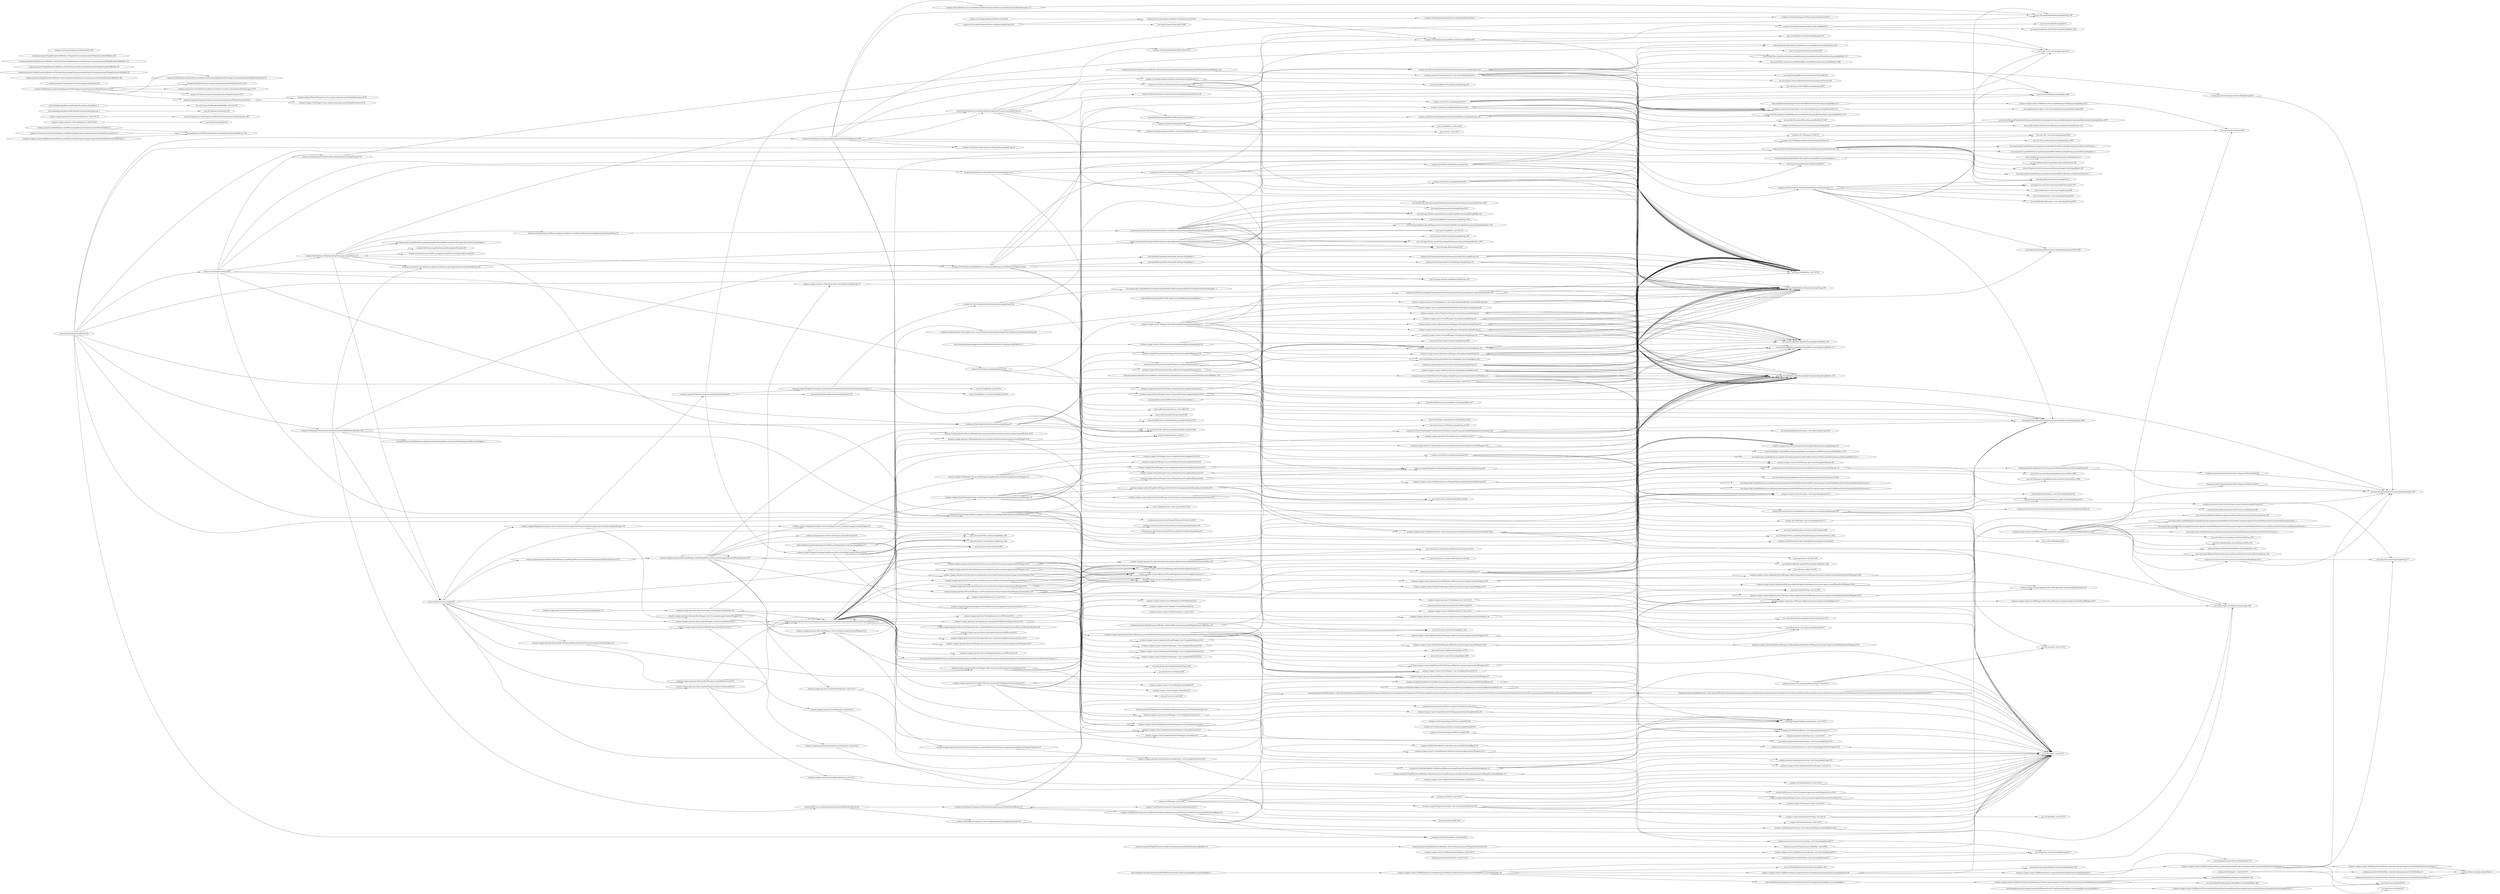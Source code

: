 digraph graphname {
rankdir="LR";
268 [label="java.io.ByteArrayInputStream.<init>([B)V:103"]
270 [label="java.io.ByteArrayInputStream.close()V:280"]
33 [label="java.io.File.<init>(Ljava/lang/String;)V:275"]
34 [label="java.io.File.getAbsolutePath()Ljava/lang/String;:559"]
6 [label="java.io.File.getParentFile()Ljava/io/File;:499"]
202 [label="java.io.File.lastModified()J:945"]
7 [label="java.io.File.toPath()Ljava/nio/file/Path;:2266"]
237 [label="java.io.FileInputStream.<init>(Ljava/io/File;)V:123"]
48 [label="java.io.FileInputStream.<init>(Ljava/lang/String;)V:93"]
38 [label="java.io.FileInputStream.close()V:-1"]
54 [label="java.io.FileNotFoundException.<init>(Ljava/lang/String;)V:64"]
52 [label="java.io.IOException.<init>(Ljava/lang/String;)V:58"]
198 [label="java.io.StringReader.<init>(Ljava/lang/String;)V:48"]
199 [label="java.io.StringReader.close()V:199"]
368 [label="java.io.StringWriter.<init>()V:49"]
374 [label="java.io.StringWriter.toString()Ljava/lang/String;:210"]
370 [label="java.io.StringWriter.write(Ljava/lang/String;)V:101"]
367 [label="java.io.Writer.<init>()V:75"]
50 [label="java.lang.Class.getClassLoader()Ljava/lang/ClassLoader;:678"]
51 [label="java.lang.ClassLoader.getResource(Ljava/lang/String;)Ljava/net/URL;:1083"]
103 [label="java.lang.Enum.<init>(Ljava/lang/String;I)V:117"]
161 [label="java.lang.Enum.compareTo(Ljava/lang/Enum;)I:176"]
163 [label="java.lang.Enum.name()Ljava/lang/String;:77"]
395 [label="java.lang.Enum.ordinal()I:103"]
397 [label="java.lang.Enum.valueOf(Ljava/lang/Class;Ljava/lang/String;)Ljava/lang/Enum;:232"]
66 [label="java.lang.IllegalArgumentException.<init>(Ljava/lang/String;)V:52"]
145 [label="java.lang.Integer.intValue()I:893"]
376 [label="java.lang.Integer.parseInt(Ljava/lang/String;)I:615"]
143 [label="java.lang.Integer.valueOf(I)Ljava/lang/Integer;:830"]
214 [label="java.lang.Math.min(II)I:1336"]
45 [label="java.lang.Object.<init>()V:37"]
26 [label="java.lang.Object.clone()Ljava/lang/Object;:-1"]
49 [label="java.lang.Object.getClass()Ljava/lang/Class;:-1"]
79 [label="java.lang.RuntimeException.<init>(Ljava/lang/String;)V:62"]
12 [label="java.lang.RuntimeException.<init>(Ljava/lang/String;Ljava/lang/Throwable;)V:80"]
86 [label="java.lang.String.<init>([C)V:165"]
159 [label="java.lang.String.compareToIgnoreCase(Ljava/lang/String;)I:1239"]
80 [label="java.lang.String.equalsIgnoreCase(Ljava/lang/String;)Z:1106"]
53 [label="java.lang.String.format(Ljava/lang/String;[Ljava/lang/Object;)Ljava/lang/String;:2940"]
9 [label="java.lang.String.getBytes(Ljava/lang/String;)[B:917"]
76 [label="java.lang.String.getBytes(Ljava/nio/charset/Charset;)[B:940"]
162 [label="java.lang.String.isEmpty()Z:635"]
100 [label="java.lang.String.length()I:623"]
377 [label="java.lang.String.replace(Ljava/lang/CharSequence;Ljava/lang/CharSequence;)Ljava/lang/String;:2239"]
73 [label="java.lang.String.replaceAll(Ljava/lang/String;Ljava/lang/String;)Ljava/lang/String;:2223"]
315 [label="java.lang.String.startsWith(Ljava/lang/String;)Z:1434"]
338 [label="java.lang.String.substring(I)Ljava/lang/String;:1926"]
403 [label="java.lang.String.toCharArray()[C:2899"]
128 [label="java.lang.String.toUpperCase()Ljava/lang/String;:2833"]
262 [label="java.lang.StringBuffer.<init>()V:116"]
267 [label="java.lang.StringBuffer.toString()Ljava/lang/String;:668"]
1 [label="java.lang.StringBuilder.<init>()V:89"]
15 [label="java.lang.StringBuilder.append(C)Ljava/lang/StringBuilder;:202"]
84 [label="java.lang.StringBuilder.append(I)Ljava/lang/StringBuilder;:208"]
14 [label="java.lang.StringBuilder.append(Ljava/lang/Object;)Ljava/lang/StringBuilder;:131"]
2 [label="java.lang.StringBuilder.append(Ljava/lang/String;)Ljava/lang/StringBuilder;:136"]
373 [label="java.lang.StringBuilder.delete(II)Ljava/lang/StringBuilder;:244"]
372 [label="java.lang.StringBuilder.length()I:76"]
3 [label="java.lang.StringBuilder.toString()Ljava/lang/String;:407"]
200 [label="java.lang.Throwable.addSuppressed(Ljava/lang/Throwable;)V:1081"]
360 [label="java.lang.Throwable.getMessage()Ljava/lang/String;:378"]
178 [label="java.lang.UnsupportedOperationException.<init>()V:42"]
217 [label="java.lang.UnsupportedOperationException.<init>(Ljava/lang/String;)V:52"]
118 [label="java.lang.invoke.LambdaMetafactory.accept$sortpom$wrapper$content$ChildElementSorter$0(Lsortpom/wrapper/content/ChildElementSorter;)Ljava/util/function/Consumer;:-1"]
120 [label="java.lang.invoke.LambdaMetafactory.accept$sortpom$wrapper$content$ChildElementSorter$1(Lsortpom/wrapper/content/ChildElementSorter;)Ljava/util/function/Consumer;:-1"]
320 [label="java.lang.invoke.LambdaMetafactory.accept$sortpom$wrapper$operation$HierarchyWrapper$0(Lsortpom/wrapper/operation/HierarchyWrapperOperation;)Ljava/util/function/Consumer;:-1"]
56 [label="java.lang.invoke.LambdaMetafactory.apply$sortpom$util$FileUtil$1()Ljava/util/function/Function;:-1"]
58 [label="java.lang.invoke.LambdaMetafactory.apply$sortpom$util$FileUtil$2(Ljava/lang/String;)Ljava/util/function/Function;:-1"]
135 [label="java.lang.invoke.LambdaMetafactory.apply$sortpom$wrapper$content$ChildElementSorter$2(Lsortpom/wrapper/content/ChildElementSorter;)Ljava/util/function/Function;:-1"]
138 [label="java.lang.invoke.LambdaMetafactory.apply$sortpom$wrapper$content$ChildElementSorter$3(Lsortpom/wrapper/content/ChildElementSorter;Ljava/util/function/Function;)Ljava/util/function/Function;:-1"]
205 [label="java.lang.invoke.LambdaMetafactory.apply$sortpom$wrapper$content$ChildElementSorter$5(Ljava/lang/String;)Ljava/util/function/BiFunction;:-1"]
241 [label="java.lang.invoke.LambdaMetafactory.get$sortpom$SortPomImpl$0(Lsortpom/SortPomImpl;)Ljava/util/function/Supplier;:-1"]
387 [label="java.lang.invoke.LambdaMetafactory.get$sortpom$SortPomImpl$1(Lsortpom/SortPomImpl;)Ljava/util/function/Supplier;:-1"]
36 [label="java.lang.invoke.LambdaMetafactory.get$sortpom$util$FileUtil$0(Lsortpom/util/FileUtil;)Lsortpom/util/CheckedSupplier;:-1"]
59 [label="java.lang.invoke.LambdaMetafactory.get$sortpom$util$FileUtil$3(Ljava/lang/String;)Ljava/util/function/Supplier;:-1"]
140 [label="java.lang.invoke.LambdaMetafactory.test$sortpom$wrapper$content$ChildElementSorter$4()Ljava/util/function/Predicate;:-1"]
46 [label="java.net.URL.<init>(Ljava/lang/String;)V:456"]
47 [label="java.net.URL.openStream()Ljava/io/InputStream;:1092"]
75 [label="java.nio.charset.Charset.defaultCharset()Ljava/nio/charset/Charset;:605"]
383 [label="java.nio.file.Files.copy(Ljava/nio/file/Path;Ljava/nio/file/Path;[Ljava/nio/file/CopyOption;)Ljava/nio/file/Path;:1271"]
8 [label="java.nio.file.Files.createDirectories(Ljava/nio/file/Path;[Ljava/nio/file/attribute/FileAttribute;)Ljava/nio/file/Path;:727"]
382 [label="java.nio.file.Files.deleteIfExists(Ljava/nio/file/Path;)Z:1165"]
30 [label="java.nio.file.Files.getFileAttributeView(Ljava/nio/file/Path;Ljava/lang/Class;[Ljava/nio/file/LinkOption;)Ljava/nio/file/attribute/FileAttributeView;:1675"]
10 [label="java.nio.file.Files.write(Ljava/nio/file/Path;[B[Ljava/nio/file/OpenOption;)Ljava/nio/file/Path;:3290"]
31 [label="java.nio.file.attribute.FileTime.fromMillis(J)Ljava/nio/file/attribute/FileTime;:110"]
285 [label="java.util.ArrayList$Itr.hasNext()Z:856"]
286 [label="java.util.ArrayList$Itr.next()Ljava/lang/Object;:861"]
225 [label="java.util.ArrayList.<init>()V:165"]
293 [label="java.util.ArrayList.<init>(Ljava/util/Collection;)V:177"]
350 [label="java.util.ArrayList.add(ILjava/lang/Object;)V:479"]
264 [label="java.util.ArrayList.add(Ljava/lang/Object;)Z:464"]
321 [label="java.util.ArrayList.forEach(Ljava/util/function/Consumer;)V:1253"]
342 [label="java.util.ArrayList.get(I)Ljava/lang/Object;:435"]
339 [label="java.util.ArrayList.isEmpty()Z:293"]
284 [label="java.util.ArrayList.iterator()Ljava/util/Iterator;:842"]
349 [label="java.util.ArrayList.remove(I)Ljava/lang/Object;:498"]
341 [label="java.util.ArrayList.size()I:284"]
354 [label="java.util.ArrayList.sort(Ljava/util/Comparator;)V:1463"]
122 [label="java.util.Arrays.asList([Ljava/lang/Object;)Ljava/util/List;:3800"]
85 [label="java.util.Arrays.fill([CC)V:2951"]
77 [label="java.util.Arrays.toString([B)Ljava/lang/String;:4437"]
137 [label="java.util.Collection.stream()Ljava/util/stream/Stream;:581"]
119 [label="java.util.Collections$UnmodifiableCollection.forEach(Ljava/util/function/Consumer;)V:1082"]
414 [label="java.util.Collections$UnmodifiableCollection.isEmpty()Z:1033"]
123 [label="java.util.Collections.unmodifiableList(Ljava/util/List;)Ljava/util/List;:1289"]
105 [label="java.util.Comparator.comparing(Ljava/util/function/Function;)Ljava/util/Comparator;:467"]
152 [label="java.util.HashMap$Node.getKey()Ljava/lang/Object;:292"]
153 [label="java.util.HashMap$Node.getValue()Ljava/lang/Object;:293"]
168 [label="java.util.HashMap.<init>()V:475"]
206 [label="java.util.HashMap.computeIfPresent(Ljava/lang/Object;Ljava/util/function/BiFunction;)Ljava/lang/Object;:1150"]
311 [label="java.util.HashMap.containsKey(Ljava/lang/Object;)Z:596"]
314 [label="java.util.HashMap.get(Ljava/lang/Object;)Ljava/lang/Object;:557"]
129 [label="java.util.HashMap.put(Ljava/lang/Object;Ljava/lang/Object;)Ljava/lang/Object;:612"]
111 [label="java.util.LinkedHashMap.<init>()V:368"]
136 [label="java.util.LinkedHashMap.entrySet()Ljava/util/Set;:635"]
157 [label="java.util.LinkedHashMap.get(Ljava/lang/Object;)Ljava/lang/Object;:440"]
22 [label="java.util.LinkedHashMap.values()Ljava/util/Collection;:584"]
165 [label="java.util.Optional.isPresent()Z:146"]
57 [label="java.util.Optional.map(Ljava/util/function/Function;)Ljava/util/Optional;:211"]
55 [label="java.util.Optional.of(Ljava/lang/Object;)Ljava/util/Optional;:108"]
144 [label="java.util.Optional.orElse(Ljava/lang/Object;)Ljava/lang/Object;:253"]
60 [label="java.util.Optional.orElseThrow(Ljava/util/function/Supplier;)Ljava/lang/Object;:287"]
265 [label="java.util.regex.Matcher.appendReplacement(Ljava/lang/StringBuffer;Ljava/lang/String;)Ljava/util/regex/Matcher;:797"]
266 [label="java.util.regex.Matcher.appendTail(Ljava/lang/StringBuffer;)Ljava/lang/StringBuffer;:911"]
254 [label="java.util.regex.Matcher.find()Z:623"]
263 [label="java.util.regex.Matcher.group()Ljava/lang/String;:496"]
255 [label="java.util.regex.Matcher.group(I)Ljava/lang/String;:535"]
108 [label="java.util.regex.Pattern.compile(Ljava/lang/String;)Ljava/util/regex/Pattern;:1028"]
253 [label="java.util.regex.Pattern.matcher(Ljava/lang/CharSequence;)Ljava/util/regex/Matcher;:1087"]
147 [label="java.util.stream.FindOps$FindSink$OfRef.<init>()V:190"]
141 [label="java.util.stream.ReferencePipeline.filter(Ljava/util/function/Predicate;)Ljava/util/stream/Stream;:161"]
142 [label="java.util.stream.ReferencePipeline.findFirst()Ljava/util/Optional;:464"]
139 [label="java.util.stream.ReferencePipeline.map(Ljava/util/function/Function;)Ljava/util/stream/Stream;:185"]
394 [label="sortpom.SortPomImpl$1.<clinit>()V:167"]
220 [label="sortpom.SortPomImpl.<init>()V:48"]
235 [label="sortpom.SortPomImpl.createBackupFile()V:138"]
242 [label="sortpom.SortPomImpl.insertXmlInXmlProcessor(Ljava/lang/String;Ljava/util/function/Supplier;)V:210"]
385 [label="sortpom.SortPomImpl.isPomElementsSorted()Lsortpom/util/XmlOrderedResult;:199"]
273 [label="sortpom.SortPomImpl.lambda$isPomElementsSorted$1()Ljava/lang/String;:203"]
274 [label="sortpom.SortPomImpl.lambda$sortXml$0()Ljava/lang/String;:115"]
234 [label="sortpom.SortPomImpl.pomFileIsSorted(Ljava/lang/String;Ljava/lang/String;)Z:127"]
236 [label="sortpom.SortPomImpl.saveSortedPomFile(Ljava/lang/String;)V:154"]
386 [label="sortpom.SortPomImpl.saveViolationFile(Lsortpom/util/XmlOrderedResult;)V:189"]
226 [label="sortpom.SortPomImpl.setup(Lsortpom/logger/SortPomLogger;Lsortpom/parameter/PluginParameters;)V:57"]
231 [label="sortpom.SortPomImpl.sortPom()V:92"]
233 [label="sortpom.SortPomImpl.sortXml(Ljava/lang/String;)Ljava/lang/String;:112"]
384 [label="sortpom.SortPomImpl.verifyPom()V:162"]
230 [label="sortpom.SortPomImpl.warnAboutDeprecatedArguments(Lsortpom/logger/SortPomLogger;Lsortpom/parameter/PluginParameters;)V:74"]
390 [label="sortpom.ViolationXmlProcessor.<init>()V:14"]
391 [label="sortpom.ViolationXmlProcessor.createViolationXmlContent(Ljava/io/File;Ljava/lang/String;)Lorg/jdom/Document;:16"]
223 [label="sortpom.XmlOutputGenerator.<init>()V:19"]
364 [label="sortpom.XmlOutputGenerator.createPrettyFormat()Lorg/jdom/output/Format;:54"]
245 [label="sortpom.XmlOutputGenerator.getSortedXml(Lorg/jdom/Document;)Ljava/lang/String;:41"]
229 [label="sortpom.XmlOutputGenerator.setup(Lsortpom/parameter/PluginParameters;)V:28"]
221 [label="sortpom.XmlProcessor.<init>(Lsortpom/wrapper/operation/WrapperFactory;)V:26"]
244 [label="sortpom.XmlProcessor.getNewDocument()Lorg/jdom/Document;:60"]
388 [label="sortpom.XmlProcessor.isXmlOrdered()Lsortpom/util/XmlOrderedResult;:64"]
269 [label="sortpom.XmlProcessor.setOriginalXml(Ljava/io/InputStream;)V:39"]
243 [label="sortpom.XmlProcessor.sortXml()V:45"]
78 [label="sortpom.exception.FailureException.<init>(Ljava/lang/String;)V:15"]
11 [label="sortpom.exception.FailureException.<init>(Ljava/lang/String;Ljava/lang/Throwable;)V:11"]
89 [label="sortpom.parameter.DependencySortOrder.<init>(Ljava/lang/String;)V:23"]
117 [label="sortpom.parameter.DependencySortOrder.getChildElementNames()Ljava/util/Collection;:35"]
124 [label="sortpom.parameter.DependencySortOrder.isDeprecatedValueFalse()Z:62"]
125 [label="sortpom.parameter.DependencySortOrder.isDeprecatedValueTrue()Z:57"]
413 [label="sortpom.parameter.DependencySortOrder.isNoSorting()Z:67"]
121 [label="sortpom.parameter.DependencySortOrder.parseChildElementNameList()[Ljava/lang/String;:42"]
415 [label="sortpom.parameter.DependencySortOrder.toString()Ljava/lang/String;:72"]
82 [label="sortpom.parameter.IndentCharacters.<init>(I)V:19"]
83 [label="sortpom.parameter.IndentCharacters.getIndentCharacters()Ljava/lang/String;:29"]
72 [label="sortpom.parameter.LineSeparatorUtil.<init>(Ljava/lang/String;)V:21"]
74 [label="sortpom.parameter.LineSeparatorUtil.isIllegalString()Z:31"]
114 [label="sortpom.parameter.LineSeparatorUtil.toString()Ljava/lang/String;:38"]
67 [label="sortpom.parameter.PluginParameters$Builder.<init>()V:80"]
96 [label="sortpom.parameter.PluginParameters$Builder.<init>(Lsortpom/parameter/PluginParameters$1;)V:59"]
93 [label="sortpom.parameter.PluginParameters$Builder.build()Lsortpom/parameter/PluginParameters;:152"]
70 [label="sortpom.parameter.PluginParameters$Builder.setEncoding(Ljava/lang/String;)Lsortpom/parameter/PluginParameters$Builder;:100"]
69 [label="sortpom.parameter.PluginParameters$Builder.setFileOutput(ZLjava/lang/String;Ljava/lang/String;Z)Lsortpom/parameter/PluginParameters$Builder;:91"]
71 [label="sortpom.parameter.PluginParameters$Builder.setFormatting(Ljava/lang/String;ZZ)Lsortpom/parameter/PluginParameters$Builder;:108"]
81 [label="sortpom.parameter.PluginParameters$Builder.setIndent(IZ)Lsortpom/parameter/PluginParameters$Builder;:116"]
68 [label="sortpom.parameter.PluginParameters$Builder.setPomFile(Ljava/io/File;)Lsortpom/parameter/PluginParameters$Builder;:85"]
88 [label="sortpom.parameter.PluginParameters$Builder.setSortEntities(Ljava/lang/String;Ljava/lang/String;ZZ)Lsortpom/parameter/PluginParameters$Builder;:131"]
87 [label="sortpom.parameter.PluginParameters$Builder.setSortOrder(Ljava/lang/String;Ljava/lang/String;)Lsortpom/parameter/PluginParameters$Builder;:123"]
92 [label="sortpom.parameter.PluginParameters$Builder.setTriggers(Z)Lsortpom/parameter/PluginParameters$Builder;:146"]
90 [label="sortpom.parameter.PluginParameters$Builder.setVerifyFail(Ljava/lang/String;)Lsortpom/parameter/PluginParameters$Builder;:140"]
95 [label="sortpom.parameter.PluginParameters.<init>(Ljava/io/File;ZLjava/lang/String;Ljava/lang/String;Ljava/lang/String;Lsortpom/parameter/LineSeparatorUtil;ZZLjava/lang/String;ZLjava/lang/String;Ljava/lang/String;Lsortpom/parameter/DependencySortOrder;Lsortpom/parameter/DependencySortOrder;ZZLsortpom/parameter/VerifyFailType;ZZ)V:31"]
94 [label="sortpom.parameter.PluginParameters.<init>(Ljava/io/File;ZLjava/lang/String;Ljava/lang/String;Ljava/lang/String;Lsortpom/parameter/LineSeparatorUtil;ZZLjava/lang/String;ZLjava/lang/String;Ljava/lang/String;Lsortpom/parameter/DependencySortOrder;Lsortpom/parameter/DependencySortOrder;ZZLsortpom/parameter/VerifyFailType;ZZLsortpom/parameter/PluginParameters$1;)V:6"]
412 [label="sortpom.parameter.PluginParameters.builder()Lsortpom/parameter/PluginParameters$Builder;:55"]
112 [label="sortpom.parameter.VerifyFailType.<clinit>()V:10"]
113 [label="sortpom.parameter.VerifyFailType.<init>(Ljava/lang/String;I)V:9"]
91 [label="sortpom.parameter.VerifyFailType.fromString(Ljava/lang/String;)Lsortpom/parameter/VerifyFailType;:13"]
401 [label="sortpom.parameter.VerifyFailType.valueOf(Ljava/lang/String;)Lsortpom/parameter/VerifyFailType;:9"]
28 [label="sortpom.parameter.VerifyFailType.values()[Lsortpom/parameter/VerifyFailType;:9"]
224 [label="sortpom.processinstruction.IgnoredSectionsStore.<init>()V:19"]
261 [label="sortpom.processinstruction.IgnoredSectionsStore.replaceIgnoredSections(Ljava/lang/String;)Ljava/lang/String;:23"]
375 [label="sortpom.processinstruction.IgnoredSectionsStore.revertIgnoredSections(Ljava/lang/String;)Ljava/lang/String;:39"]
106 [label="sortpom.processinstruction.InstructionType.<clinit>()V:12"]
107 [label="sortpom.processinstruction.InstructionType.<init>(Ljava/lang/String;I)V:11"]
258 [label="sortpom.processinstruction.InstructionType.containsType(Ljava/lang/String;)Z:28"]
259 [label="sortpom.processinstruction.InstructionType.matches(Ljava/lang/String;)Z:32"]
260 [label="sortpom.processinstruction.InstructionType.next()Lsortpom/processinstruction/InstructionType;:21"]
398 [label="sortpom.processinstruction.InstructionType.valueOf(Ljava/lang/String;)Lsortpom/processinstruction/InstructionType;:11"]
27 [label="sortpom.processinstruction.InstructionType.values()[Lsortpom/processinstruction/InstructionType;:11"]
248 [label="sortpom.processinstruction.SortpomPiScanner.<init>(Lsortpom/logger/SortPomLogger;)V:21"]
257 [label="sortpom.processinstruction.SortpomPiScanner.addError(Ljava/lang/String;)V:53"]
252 [label="sortpom.processinstruction.SortpomPiScanner.containsIgnoredSections()Z:69"]
251 [label="sortpom.processinstruction.SortpomPiScanner.getFirstError()Ljava/lang/String;:64"]
250 [label="sortpom.processinstruction.SortpomPiScanner.isScanError()Z:60"]
249 [label="sortpom.processinstruction.SortpomPiScanner.scan(Ljava/lang/String;)V:27"]
256 [label="sortpom.processinstruction.SortpomPiScanner.scanOneInstruction(Ljava/lang/String;)V:39"]
222 [label="sortpom.processinstruction.XmlProcessingInstructionParser.<init>()V:12"]
246 [label="sortpom.processinstruction.XmlProcessingInstructionParser.existsIgnoredSections()Z:35"]
240 [label="sortpom.processinstruction.XmlProcessingInstructionParser.replaceIgnoredSections()Ljava/lang/String;:40"]
247 [label="sortpom.processinstruction.XmlProcessingInstructionParser.revertIgnoredSections(Ljava/lang/String;)Ljava/lang/String;:48"]
239 [label="sortpom.processinstruction.XmlProcessingInstructionParser.scanForIgnoredSections(Ljava/lang/String;)V:24"]
228 [label="sortpom.processinstruction.XmlProcessingInstructionParser.setup(Lsortpom/logger/SortPomLogger;)V:19"]
192 [label="sortpom.util.FileAttributeUtil.<init>()V:14"]
201 [label="sortpom.util.FileAttributeUtil.getLastModifiedTimestamp(Ljava/io/File;)J:23"]
29 [label="sortpom.util.FileAttributeUtil.setTimestamps(Ljava/io/File;J)V:35"]
191 [label="sortpom.util.FileUtil.<init>()V:19"]
378 [label="sortpom.util.FileUtil.backupFile()V:50"]
380 [label="sortpom.util.FileUtil.checkBackupFileAccess()V:62"]
381 [label="sortpom.util.FileUtil.createBackupFile()V:70"]
379 [label="sortpom.util.FileUtil.createFileHandle()V:56"]
35 [label="sortpom.util.FileUtil.getDefaultSortOrderXml()Ljava/lang/String;:144"]
232 [label="sortpom.util.FileUtil.getPomFileContent()Ljava/lang/String;:83"]
44 [label="sortpom.util.FileUtil.getPredefinedSortOrder(Ljava/lang/String;)Ljava/io/InputStream;:189"]
39 [label="sortpom.util.FileUtil.lambda$getDefaultSortOrderXml$0()Ljava/io/InputStream;:145"]
63 [label="sortpom.util.FileUtil.lambda$getPredefinedSortOrder$1(Ljava/lang/String;Ljava/lang/ClassLoader;)Ljava/net/URL;:192"]
65 [label="sortpom.util.FileUtil.lambda$getPredefinedSortOrder$2(Ljava/lang/String;)Ljava/lang/IllegalArgumentException;:194"]
43 [label="sortpom.util.FileUtil.openCustomSortOrderFile()Ljava/io/InputStream;:171"]
4 [label="sortpom.util.FileUtil.saveFile(Ljava/io/File;Ljava/lang/String;Ljava/lang/String;)V:120"]
0 [label="sortpom.util.FileUtil.savePomFile(Ljava/lang/String;)V:114"]
238 [label="sortpom.util.FileUtil.savePomfileTimestamp()V:95"]
32 [label="sortpom.util.FileUtil.saveViolationFile(Ljava/lang/String;)V:104"]
5 [label="sortpom.util.FileUtil.setPomfileTimestamp()V:129"]
227 [label="sortpom.util.FileUtil.setup(Lsortpom/parameter/PluginParameters;)V:37"]
363 [label="sortpom.util.StringLineSeparatorWriter.<init>(Ljava/lang/String;)V:20"]
371 [label="sortpom.util.StringLineSeparatorWriter.clearLineBuffer()V:70"]
366 [label="sortpom.util.StringLineSeparatorWriter.close()V:39"]
411 [label="sortpom.util.StringLineSeparatorWriter.flush()V:109"]
365 [label="sortpom.util.StringLineSeparatorWriter.toString()Ljava/lang/String;:75"]
407 [label="sortpom.util.StringLineSeparatorWriter.write(I)V:34"]
402 [label="sortpom.util.StringLineSeparatorWriter.write(Ljava/lang/String;)V:26"]
409 [label="sortpom.util.StringLineSeparatorWriter.write(Ljava/lang/String;II)V:92"]
408 [label="sortpom.util.StringLineSeparatorWriter.write([C)V:84"]
410 [label="sortpom.util.StringLineSeparatorWriter.write([CII)V:100"]
369 [label="sortpom.util.StringLineSeparatorWriter.writeCharacterBuffer()V:60"]
405 [label="sortpom.util.StringLineSeparatorWriter.writeDelayedNewline()V:53"]
406 [label="sortpom.util.StringLineSeparatorWriter.writeLineSeparator()V:65"]
404 [label="sortpom.util.StringLineSeparatorWriter.writeOneCharacter(C)V:43"]
40 [label="sortpom.util.UrlWrapper.<init>(Ljava/lang/String;)V:17"]
41 [label="sortpom.util.UrlWrapper.isUrl()Z:23"]
42 [label="sortpom.util.UrlWrapper.openStream()Ljava/io/InputStream;:31"]
185 [label="sortpom.util.XmlOrderedResult.<init>(ZLjava/lang/String;)V:13"]
187 [label="sortpom.util.XmlOrderedResult.childElementDiffers(Ljava/lang/String;II)Lsortpom/util/XmlOrderedResult;:31"]
190 [label="sortpom.util.XmlOrderedResult.getErrorMessage()Ljava/lang/String;:49"]
189 [label="sortpom.util.XmlOrderedResult.isOrdered()Z:44"]
186 [label="sortpom.util.XmlOrderedResult.nameDiffers(Ljava/lang/String;Ljava/lang/String;)Lsortpom/util/XmlOrderedResult;:25"]
184 [label="sortpom.util.XmlOrderedResult.ordered()Lsortpom/util/XmlOrderedResult;:20"]
188 [label="sortpom.util.XmlOrderedResult.textContentDiffers(Ljava/lang/String;Ljava/lang/String;Ljava/lang/String;)Lsortpom/util/XmlOrderedResult;:38"]
215 [label="sortpom.verify.ElementComparator.<init>(Ljava/lang/Object;Ljava/lang/Object;)V:21"]
389 [label="sortpom.verify.ElementComparator.<init>(Lorg/jdom/Element;Lorg/jdom/Element;)V:16"]
213 [label="sortpom.verify.ElementComparator.isChildrenOrdered(Ljava/lang/String;Ljava/util/List;Ljava/util/List;)Lsortpom/util/XmlOrderedResult;:41"]
211 [label="sortpom.verify.ElementComparator.isElementOrdered()Lsortpom/util/XmlOrderedResult;:27"]
212 [label="sortpom.verify.ElementComparator.isEqualsIgnoringWhitespace()Z:37"]
167 [label="sortpom.wrapper.ElementSortOrderMap.<init>()V:14"]
361 [label="sortpom.wrapper.ElementSortOrderMap.addElement(Lorg/jdom/Element;I)V:25"]
299 [label="sortpom.wrapper.ElementSortOrderMap.containsElement(Lorg/jdom/Element;)Z:32"]
301 [label="sortpom.wrapper.ElementSortOrderMap.getSortOrder(Lorg/jdom/Element;)I:38"]
310 [label="sortpom.wrapper.ElementUtil.getDeepName(Lorg/jdom/Element;)Ljava/lang/String;:18"]
312 [label="sortpom.wrapper.ElementUtil.isElementName(Lorg/jdom/Element;Ljava/lang/String;)Z:35"]
313 [label="sortpom.wrapper.ElementUtil.isElementParentName(Lorg/jdom/Element;Ljava/lang/String;)Z:26"]
182 [label="sortpom.wrapper.ElementWrapperCreator.<init>(Lsortpom/wrapper/ElementSortOrderMap;)V:23"]
294 [label="sortpom.wrapper.ElementWrapperCreator.createWrapper(Lorg/jdom/Element;)Lsortpom/wrapper/content/Wrapper;:35"]
300 [label="sortpom.wrapper.ElementWrapperCreator.isDependencyElement(Lorg/jdom/Element;)Z:59"]
305 [label="sortpom.wrapper.ElementWrapperCreator.isModuleElement(Lorg/jdom/Element;)Z:76"]
303 [label="sortpom.wrapper.ElementWrapperCreator.isPluginElement(Lorg/jdom/Element;)Z:66"]
308 [label="sortpom.wrapper.ElementWrapperCreator.isPropertyElement(Lorg/jdom/Element;)Z:83"]
183 [label="sortpom.wrapper.ElementWrapperCreator.setup(Lsortpom/parameter/PluginParameters;)V:28"]
194 [label="sortpom.wrapper.TextWrapperCreator.<init>()V:15"]
296 [label="sortpom.wrapper.TextWrapperCreator.createWrapper(Lorg/jdom/Text;)Lsortpom/wrapper/content/Wrapper;:23"]
298 [label="sortpom.wrapper.TextWrapperCreator.isBlankLineOrLines(Lorg/jdom/Text;)Z:36"]
297 [label="sortpom.wrapper.TextWrapperCreator.isSingleNewLine(Lorg/jdom/Text;)Z:32"]
196 [label="sortpom.wrapper.TextWrapperCreator.setup(Lsortpom/parameter/PluginParameters;)V:19"]
193 [label="sortpom.wrapper.WrapperFactoryImpl.<init>(Lsortpom/util/FileUtil;)V:44"]
359 [label="sortpom.wrapper.WrapperFactoryImpl.addElementsToSortOrderMap(Lorg/jdom/Element;I)V:83"]
362 [label="sortpom.wrapper.WrapperFactoryImpl.castToChildElementList(Lorg/jdom/Element;)Ljava/util/List;:115"]
287 [label="sortpom.wrapper.WrapperFactoryImpl.create(Lorg/jdom/Content;)Lsortpom/wrapper/content/Wrapper;:97"]
197 [label="sortpom.wrapper.WrapperFactoryImpl.createDocumentFromDefaultSortOrderFile()Lorg/jdom/Document;:72"]
275 [label="sortpom.wrapper.WrapperFactoryImpl.createFromRootElement(Lorg/jdom/Element;)Lsortpom/wrapper/operation/HierarchyRootWrapper;:56"]
357 [label="sortpom.wrapper.WrapperFactoryImpl.initializeSortOrderMap()V:63"]
195 [label="sortpom.wrapper.WrapperFactoryImpl.setup(Lsortpom/parameter/PluginParameters;)V:50"]
309 [label="sortpom.wrapper.content.AlphabeticalSortedWrapper.<init>(Lorg/jdom/Element;)V:14"]
172 [label="sortpom.wrapper.content.AlphabeticalSortedWrapper.getContent()Lorg/jdom/Content;:11"]
169 [label="sortpom.wrapper.content.AlphabeticalSortedWrapper.getContent()Lorg/jdom/Element;:20"]
170 [label="sortpom.wrapper.content.AlphabeticalSortedWrapper.isBefore(Lsortpom/wrapper/content/Wrapper;)Z:25"]
171 [label="sortpom.wrapper.content.AlphabeticalSortedWrapper.isBeforeAlphabeticalSortedWrapper(Lsortpom/wrapper/content/AlphabeticalSortedWrapper;)Z:30"]
17 [label="sortpom.wrapper.content.AlphabeticalSortedWrapper.toString()Ljava/lang/String;:35"]
101 [label="sortpom.wrapper.content.ChildElementSorter$Scope.<clinit>()V:72"]
102 [label="sortpom.wrapper.content.ChildElementSorter$Scope.<init>(Ljava/lang/String;I)V:71"]
160 [label="sortpom.wrapper.content.ChildElementSorter$Scope.getScope(Ljava/lang/String;)Lsortpom/wrapper/content/ChildElementSorter$Scope;:75"]
396 [label="sortpom.wrapper.content.ChildElementSorter$Scope.valueOf(Ljava/lang/String;)Lsortpom/wrapper/content/ChildElementSorter$Scope;:71"]
25 [label="sortpom.wrapper.content.ChildElementSorter$Scope.values()[Lsortpom/wrapper/content/ChildElementSorter$Scope;:71"]
109 [label="sortpom.wrapper.content.ChildElementSorter.<clinit>()V:17"]
110 [label="sortpom.wrapper.content.ChildElementSorter.<init>()V:32"]
116 [label="sortpom.wrapper.content.ChildElementSorter.<init>(Lsortpom/parameter/DependencySortOrder;Ljava/util/List;)V:22"]
158 [label="sortpom.wrapper.content.ChildElementSorter.compareScope(Ljava/lang/String;Ljava/lang/String;)I:57"]
155 [label="sortpom.wrapper.content.ChildElementSorter.compareTexts(Ljava/lang/String;Ljava/lang/String;Ljava/lang/String;)I:49"]
134 [label="sortpom.wrapper.content.ChildElementSorter.compareTo(Lsortpom/wrapper/content/ChildElementSorter;)Z:36"]
156 [label="sortpom.wrapper.content.ChildElementSorter.lambda$compareTo$2(Lsortpom/wrapper/content/ChildElementSorter;Ljava/util/Map$Entry;)Ljava/lang/String;:37"]
151 [label="sortpom.wrapper.content.ChildElementSorter.lambda$compareTo$3(Ljava/util/function/Function;Ljava/util/Map$Entry;)Ljava/lang/Integer;:40"]
149 [label="sortpom.wrapper.content.ChildElementSorter.lambda$compareTo$4(Ljava/lang/Integer;)Z:41"]
127 [label="sortpom.wrapper.content.ChildElementSorter.lambda$new$0(Ljava/lang/String;)V:26"]
208 [label="sortpom.wrapper.content.ChildElementSorter.lambda$setEmptyPluginGroupIdValue$5(Ljava/lang/String;Ljava/lang/String;Ljava/lang/String;)Ljava/lang/String;:61"]
204 [label="sortpom.wrapper.content.ChildElementSorter.setEmptyPluginGroupIdValue(Ljava/lang/String;)V:61"]
21 [label="sortpom.wrapper.content.ChildElementSorter.toString()Ljava/lang/String;:66"]
302 [label="sortpom.wrapper.content.DependencySortedWrapper.<init>(Lorg/jdom/Element;I)V:24"]
130 [label="sortpom.wrapper.content.DependencySortedWrapper.isBefore(Lsortpom/wrapper/content/Wrapper;)Z:35"]
131 [label="sortpom.wrapper.content.DependencySortedWrapper.isBeforeDependencySortedWrapper(Lsortpom/wrapper/content/DependencySortedWrapper;)Z:46"]
115 [label="sortpom.wrapper.content.DependencySortedWrapper.setSortOrder(Lsortpom/parameter/DependencySortOrder;)V:29"]
13 [label="sortpom.wrapper.content.DependencySortedWrapper.toString()Ljava/lang/String;:51"]
306 [label="sortpom.wrapper.content.ModuleSortedWrapper.<init>(Lorg/jdom/Element;I)V:21"]
348 [label="sortpom.wrapper.content.ModuleSortedWrapper.isBefore(Lsortpom/wrapper/content/Wrapper;)Z:28"]
351 [label="sortpom.wrapper.content.ModuleSortedWrapper.isBeforeAlphabeticalTextSortedWrapper(Lsortpom/wrapper/content/ModuleSortedWrapper;)Z:39"]
23 [label="sortpom.wrapper.content.ModuleSortedWrapper.toString()Ljava/lang/String;:44"]
304 [label="sortpom.wrapper.content.PluginSortedWrapper.<init>(Lorg/jdom/Element;I)V:25"]
209 [label="sortpom.wrapper.content.PluginSortedWrapper.isBefore(Lsortpom/wrapper/content/Wrapper;)Z:37"]
210 [label="sortpom.wrapper.content.PluginSortedWrapper.isBeforePluginSortedWrapper(Lsortpom/wrapper/content/PluginSortedWrapper;)Z:48"]
203 [label="sortpom.wrapper.content.PluginSortedWrapper.setSortOrder(Lsortpom/parameter/DependencySortOrder;)V:30"]
18 [label="sortpom.wrapper.content.PluginSortedWrapper.toString()Ljava/lang/String;:53"]
97 [label="sortpom.wrapper.content.SingleNewlineInTextWrapper.<clinit>()V:12"]
98 [label="sortpom.wrapper.content.SingleNewlineInTextWrapper.<init>()V:15"]
176 [label="sortpom.wrapper.content.SingleNewlineInTextWrapper.getContent()Lorg/jdom/Content;:11"]
177 [label="sortpom.wrapper.content.SingleNewlineInTextWrapper.getContent()Lorg/jdom/Text;:20"]
347 [label="sortpom.wrapper.content.SingleNewlineInTextWrapper.isBefore(Lsortpom/wrapper/content/Wrapper;)Z:25"]
291 [label="sortpom.wrapper.content.SingleNewlineInTextWrapper.isContentElement()Z:30"]
344 [label="sortpom.wrapper.content.SingleNewlineInTextWrapper.isSortable()Z:35"]
20 [label="sortpom.wrapper.content.SingleNewlineInTextWrapper.toString()Ljava/lang/String;:40"]
307 [label="sortpom.wrapper.content.SortedWrapper.<init>(Lorg/jdom/Element;I)V:19"]
166 [label="sortpom.wrapper.content.SortedWrapper.getContent()Lorg/jdom/Content;:11"]
24 [label="sortpom.wrapper.content.SortedWrapper.getContent()Lorg/jdom/Element;:26"]
132 [label="sortpom.wrapper.content.SortedWrapper.isBefore(Lsortpom/wrapper/content/Wrapper;)Z:31"]
133 [label="sortpom.wrapper.content.SortedWrapper.isBeforeSortedWrapper(Lsortpom/wrapper/content/SortedWrapper;)Z:35"]
16 [label="sortpom.wrapper.content.SortedWrapper.toString()Ljava/lang/String;:40"]
295 [label="sortpom.wrapper.content.UnsortedWrapper.<init>(Lorg/jdom/Content;)V:22"]
175 [label="sortpom.wrapper.content.UnsortedWrapper.getContent()Lorg/jdom/Content;:29"]
216 [label="sortpom.wrapper.content.UnsortedWrapper.isBefore(Lsortpom/wrapper/content/Wrapper;)Z:35"]
218 [label="sortpom.wrapper.content.UnsortedWrapper.isContentElement()Z:41"]
219 [label="sortpom.wrapper.content.UnsortedWrapper.isSortable()Z:47"]
19 [label="sortpom.wrapper.content.UnsortedWrapper.toString()Ljava/lang/String;:52"]
292 [label="sortpom.wrapper.content.Wrapper.isContentElement()Z:34"]
345 [label="sortpom.wrapper.content.Wrapper.isSortable()Z:43"]
337 [label="sortpom.wrapper.content.Wrapper.toString(Ljava/lang/String;)Ljava/lang/String;:53"]
356 [label="sortpom.wrapper.operation.DetachOperation.<init>()V:14"]
324 [label="sortpom.wrapper.operation.DetachOperation.processElement(Lsortpom/wrapper/content/Wrapper;)V:24"]
335 [label="sortpom.wrapper.operation.DetachOperation.processOtherContent(Lsortpom/wrapper/content/Wrapper;)V:18"]
173 [label="sortpom.wrapper.operation.GetContentStructureOperation.<init>()V:18"]
181 [label="sortpom.wrapper.operation.GetContentStructureOperation.<init>(Lorg/jdom/Element;)V:22"]
180 [label="sortpom.wrapper.operation.GetContentStructureOperation.createSubOperation()Lsortpom/wrapper/operation/HierarchyWrapperOperation;:47"]
179 [label="sortpom.wrapper.operation.GetContentStructureOperation.processElement(Lsortpom/wrapper/content/Wrapper;)V:37"]
174 [label="sortpom.wrapper.operation.GetContentStructureOperation.processOtherContent(Lsortpom/wrapper/content/Wrapper;)V:29"]
358 [label="sortpom.wrapper.operation.HierarchyRootWrapper.<init>(Lsortpom/wrapper/content/Wrapper;)V:12"]
280 [label="sortpom.wrapper.operation.HierarchyRootWrapper.connectXmlStructure()V:32"]
276 [label="sortpom.wrapper.operation.HierarchyRootWrapper.createWrappedStructure(Lsortpom/wrapper/operation/WrapperFactory;)V:17"]
277 [label="sortpom.wrapper.operation.HierarchyRootWrapper.detachStructure()V:37"]
281 [label="sortpom.wrapper.operation.HierarchyRootWrapper.getElementContent()Lsortpom/wrapper/content/Wrapper;:42"]
278 [label="sortpom.wrapper.operation.HierarchyRootWrapper.sortStructureAttributes()V:22"]
279 [label="sortpom.wrapper.operation.HierarchyRootWrapper.sortStructureElements()V:27"]
399 [label="sortpom.wrapper.operation.HierarchyRootWrapper.toString()Ljava/lang/String;:10"]
288 [label="sortpom.wrapper.operation.HierarchyWrapper.<init>(Lsortpom/wrapper/content/Wrapper;)V:21"]
289 [label="sortpom.wrapper.operation.HierarchyWrapper.addContent(Lsortpom/wrapper/content/Wrapper;)V:27"]
283 [label="sortpom.wrapper.operation.HierarchyWrapper.castToContentList(Lsortpom/wrapper/content/Wrapper;)Ljava/util/List;:58"]
290 [label="sortpom.wrapper.operation.HierarchyWrapper.containsElement()Z:62"]
282 [label="sortpom.wrapper.operation.HierarchyWrapper.createWrappedStructure(Lsortpom/wrapper/operation/WrapperFactory;)V:37"]
343 [label="sortpom.wrapper.operation.HierarchyWrapper.getElementContent()Lsortpom/wrapper/content/Wrapper;:67"]
317 [label="sortpom.wrapper.operation.HierarchyWrapper.processOperation(Lsortpom/wrapper/operation/HierarchyWrapperOperation;)V:73"]
400 [label="sortpom.wrapper.operation.HierarchyWrapper.toString()Ljava/lang/String;:100"]
330 [label="sortpom.wrapper.operation.HierarchyWrapperOperation.createSubOperation()Lsortpom/wrapper/operation/HierarchyWrapperOperation;:40"]
332 [label="sortpom.wrapper.operation.HierarchyWrapperOperation.endOfProcess()V:45"]
328 [label="sortpom.wrapper.operation.HierarchyWrapperOperation.manipulateChildElements(Ljava/util/List;)V:33"]
325 [label="sortpom.wrapper.operation.HierarchyWrapperOperation.processElement(Lsortpom/wrapper/content/Wrapper;)V:29"]
336 [label="sortpom.wrapper.operation.HierarchyWrapperOperation.processOtherContent(Lsortpom/wrapper/content/Wrapper;)V:25"]
319 [label="sortpom.wrapper.operation.HierarchyWrapperOperation.startOfProcess()V:18"]
104 [label="sortpom.wrapper.operation.SortAttributesOperation.<clinit>()V:18"]
316 [label="sortpom.wrapper.operation.SortAttributesOperation.<init>()V:17"]
353 [label="sortpom.wrapper.operation.SortAttributesOperation.getAttributeList(Lorg/jdom/Element;)Ljava/util/List;:38"]
352 [label="sortpom.wrapper.operation.SortAttributesOperation.getSortedAttributes(Lorg/jdom/Element;)Ljava/util/List;:28"]
323 [label="sortpom.wrapper.operation.SortAttributesOperation.processElement(Lsortpom/wrapper/content/Wrapper;)V:23"]
355 [label="sortpom.wrapper.operation.SortChildrenOperation.<init>()V:14"]
346 [label="sortpom.wrapper.operation.SortChildrenOperation.insertChildInSortedOrder(Ljava/util/List;ILsortpom/wrapper/operation/HierarchyWrapper;Lsortpom/wrapper/content/Wrapper;)V:31"]
327 [label="sortpom.wrapper.operation.SortChildrenOperation.manipulateChildElements(Ljava/util/List;)V:19"]
99 [label="sortpom.wrapper.operation.ToStringOperation.<clinit>()V:18"]
392 [label="sortpom.wrapper.operation.ToStringOperation.<init>()V:23"]
340 [label="sortpom.wrapper.operation.ToStringOperation.<init>(Ljava/lang/StringBuilder;Ljava/lang/String;)V:28"]
329 [label="sortpom.wrapper.operation.ToStringOperation.createSubOperation()Lsortpom/wrapper/operation/HierarchyWrapperOperation;:68"]
331 [label="sortpom.wrapper.operation.ToStringOperation.endOfProcess()V:74"]
326 [label="sortpom.wrapper.operation.ToStringOperation.manipulateChildElements(Ljava/util/List;)V:60"]
322 [label="sortpom.wrapper.operation.ToStringOperation.processElement(Lsortpom/wrapper/content/Wrapper;)V:54"]
334 [label="sortpom.wrapper.operation.ToStringOperation.processOtherContent(Lsortpom/wrapper/content/Wrapper;)V:44"]
318 [label="sortpom.wrapper.operation.ToStringOperation.startOfProcess()V:36"]
393 [label="sortpom.wrapper.operation.ToStringOperation.toString()Ljava/lang/String;:79"]
146 [label="wala.lambda$java$util$stream$FindOps$3.get()Ljava/lang/Object;:-1"]
164 [label="wala.lambda$java$util$stream$FindOps$4.test(Ljava/lang/Object;)Z:-1"]
272 [label="wala.lambda$sortpom$SortPomImpl$0.get()Ljava/lang/Object;:-1"]
271 [label="wala.lambda$sortpom$SortPomImpl$1.get()Ljava/lang/Object;:-1"]
37 [label="wala.lambda$sortpom$util$FileUtil$0.get()Ljava/lang/Object;:-1"]
61 [label="wala.lambda$sortpom$util$FileUtil$1.apply(Ljava/lang/Object;)Ljava/lang/Object;:-1"]
62 [label="wala.lambda$sortpom$util$FileUtil$2.apply(Ljava/lang/Object;)Ljava/lang/Object;:-1"]
64 [label="wala.lambda$sortpom$util$FileUtil$3.get()Ljava/lang/Object;:-1"]
126 [label="wala.lambda$sortpom$wrapper$content$ChildElementSorter$0.accept(Ljava/lang/Object;)V:-1"]
154 [label="wala.lambda$sortpom$wrapper$content$ChildElementSorter$2.apply(Ljava/lang/Object;)Ljava/lang/Object;:-1"]
150 [label="wala.lambda$sortpom$wrapper$content$ChildElementSorter$3.apply(Ljava/lang/Object;)Ljava/lang/Object;:-1"]
148 [label="wala.lambda$sortpom$wrapper$content$ChildElementSorter$4.test(Ljava/lang/Object;)Z:-1"]
207 [label="wala.lambda$sortpom$wrapper$content$ChildElementSorter$5.apply(Ljava/lang/Object;Ljava/lang/Object;)Ljava/lang/Object;:-1"]
333 [label="wala.lambda$sortpom$wrapper$operation$HierarchyWrapper$0.accept(Ljava/lang/Object;)V:-1"]
0 -> 1
0 -> 2
0 -> 3
0 -> 4
0 -> 5
4 -> 6
4 -> 7
4 -> 8
4 -> 9
4 -> 10
4 -> 11
5 -> 1
5 -> 2
5 -> 3
5 -> 11
5 -> 29
11 -> 12
13 -> 1
13 -> 2
13 -> 3
13 -> 14
13 -> 15
16 -> 1
16 -> 2
16 -> 3
16 -> 14
16 -> 15
17 -> 1
17 -> 2
17 -> 3
17 -> 14
17 -> 15
18 -> 1
18 -> 2
18 -> 3
18 -> 14
18 -> 15
19 -> 1
19 -> 2
19 -> 3
19 -> 14
19 -> 15
21 -> 1
21 -> 2
21 -> 3
21 -> 14
21 -> 15
21 -> 22
23 -> 1
23 -> 2
23 -> 3
23 -> 14
23 -> 15
23 -> 24
25 -> 26
27 -> 26
28 -> 26
29 -> 7
29 -> 30
29 -> 31
32 -> 1
32 -> 2
32 -> 3
32 -> 4
32 -> 33
32 -> 34
35 -> 36
35 -> 37
35 -> 38
37 -> 39
39 -> 40
39 -> 41
39 -> 42
39 -> 43
39 -> 44
40 -> 45
41 -> 46
42 -> 46
42 -> 47
43 -> 33
43 -> 34
43 -> 48
43 -> 49
43 -> 50
43 -> 51
43 -> 52
43 -> 53
43 -> 54
44 -> 49
44 -> 55
44 -> 56
44 -> 57
44 -> 58
44 -> 59
44 -> 60
61 -> 50
62 -> 63
63 -> 1
63 -> 2
63 -> 3
63 -> 51
64 -> 65
65 -> 1
65 -> 2
65 -> 3
65 -> 53
65 -> 66
67 -> 45
71 -> 72
72 -> 1
72 -> 2
72 -> 3
72 -> 45
72 -> 73
72 -> 74
72 -> 75
72 -> 76
72 -> 77
72 -> 78
74 -> 80
78 -> 79
81 -> 82
81 -> 83
82 -> 45
83 -> 1
83 -> 2
83 -> 3
83 -> 78
83 -> 84
83 -> 85
83 -> 86
88 -> 89
89 -> 45
90 -> 91
91 -> 1
91 -> 2
91 -> 3
91 -> 78
91 -> 80
93 -> 94
94 -> 95
95 -> 45
96 -> 67
97 -> 98
98 -> 45
99 -> 100
101 -> 102
102 -> 103
104 -> 105
106 -> 1
106 -> 2
106 -> 3
106 -> 14
106 -> 107
106 -> 108
107 -> 103
109 -> 110
110 -> 45
110 -> 111
112 -> 113
113 -> 103
115 -> 24
115 -> 116
116 -> 45
116 -> 111
116 -> 117
116 -> 118
116 -> 119
116 -> 120
117 -> 121
117 -> 122
117 -> 123
121 -> 124
121 -> 125
124 -> 80
125 -> 80
126 -> 127
127 -> 128
127 -> 129
130 -> 131
130 -> 132
131 -> 134
132 -> 133
134 -> 135
134 -> 136
134 -> 137
134 -> 138
134 -> 139
134 -> 140
134 -> 141
134 -> 142
134 -> 143
134 -> 144
134 -> 145
146 -> 147
148 -> 149
149 -> 145
150 -> 151
151 -> 143
151 -> 152
151 -> 153
151 -> 154
151 -> 155
154 -> 156
155 -> 80
155 -> 158
155 -> 159
156 -> 152
156 -> 157
158 -> 160
158 -> 161
160 -> 25
160 -> 80
160 -> 162
160 -> 163
164 -> 165
166 -> 24
167 -> 45
167 -> 168
170 -> 171
171 -> 169
172 -> 169
173 -> 45
174 -> 166
174 -> 172
174 -> 175
174 -> 176
176 -> 177
177 -> 178
179 -> 166
179 -> 172
179 -> 175
179 -> 176
180 -> 181
181 -> 45
182 -> 45
184 -> 185
185 -> 45
186 -> 53
186 -> 185
187 -> 53
187 -> 143
187 -> 185
188 -> 53
188 -> 185
191 -> 45
191 -> 192
192 -> 45
193 -> 45
193 -> 167
193 -> 182
193 -> 194
194 -> 45
195 -> 183
195 -> 196
197 -> 35
197 -> 198
197 -> 199
197 -> 200
201 -> 202
203 -> 24
203 -> 116
203 -> 204
204 -> 205
204 -> 206
207 -> 208
208 -> 162
209 -> 132
209 -> 210
210 -> 134
211 -> 186
211 -> 188
211 -> 212
211 -> 213
213 -> 184
213 -> 187
213 -> 189
213 -> 211
213 -> 214
213 -> 215
215 -> 45
216 -> 217
220 -> 45
220 -> 191
220 -> 193
220 -> 221
220 -> 222
220 -> 223
221 -> 45
222 -> 45
222 -> 224
223 -> 45
224 -> 45
224 -> 225
226 -> 195
226 -> 227
226 -> 228
226 -> 229
226 -> 230
231 -> 1
231 -> 2
231 -> 3
231 -> 232
231 -> 233
231 -> 234
231 -> 235
231 -> 236
232 -> 1
232 -> 2
232 -> 3
232 -> 11
232 -> 38
232 -> 200
232 -> 237
232 -> 238
233 -> 239
233 -> 240
233 -> 241
233 -> 242
233 -> 243
233 -> 244
233 -> 245
233 -> 246
233 -> 247
234 -> 73
235 -> 53
235 -> 78
235 -> 378
236 -> 0
236 -> 1
236 -> 2
236 -> 3
238 -> 1
238 -> 2
238 -> 3
238 -> 78
238 -> 201
239 -> 78
239 -> 248
239 -> 249
239 -> 250
239 -> 251
239 -> 252
240 -> 261
242 -> 1
242 -> 2
242 -> 3
242 -> 9
242 -> 11
242 -> 200
242 -> 268
242 -> 269
242 -> 270
242 -> 271
242 -> 272
243 -> 166
243 -> 172
243 -> 175
243 -> 176
243 -> 275
243 -> 276
243 -> 277
243 -> 278
243 -> 279
243 -> 280
243 -> 281
245 -> 11
245 -> 200
245 -> 363
245 -> 364
245 -> 365
245 -> 366
247 -> 375
248 -> 45
249 -> 53
249 -> 253
249 -> 254
249 -> 255
249 -> 256
249 -> 257
256 -> 53
256 -> 257
256 -> 258
256 -> 259
256 -> 260
258 -> 80
258 -> 163
259 -> 80
259 -> 163
261 -> 53
261 -> 143
261 -> 253
261 -> 254
261 -> 262
261 -> 263
261 -> 264
261 -> 265
261 -> 266
261 -> 267
271 -> 273
272 -> 274
273 -> 1
273 -> 2
273 -> 3
274 -> 1
274 -> 2
274 -> 3
275 -> 287
275 -> 357
275 -> 358
276 -> 282
277 -> 317
277 -> 356
278 -> 316
278 -> 317
279 -> 317
279 -> 355
280 -> 173
280 -> 317
281 -> 343
282 -> 264
282 -> 282
282 -> 283
282 -> 284
282 -> 285
282 -> 286
282 -> 287
282 -> 288
282 -> 289
282 -> 290
283 -> 166
283 -> 172
283 -> 175
283 -> 176
283 -> 293
287 -> 294
287 -> 295
287 -> 296
288 -> 45
288 -> 225
288 -> 289
289 -> 218
289 -> 264
289 -> 291
289 -> 292
291 -> 178
294 -> 115
294 -> 203
294 -> 295
294 -> 299
294 -> 300
294 -> 301
294 -> 302
294 -> 303
294 -> 304
294 -> 305
294 -> 306
294 -> 307
294 -> 308
294 -> 309
295 -> 45
296 -> 295
296 -> 297
296 -> 298
299 -> 310
299 -> 311
300 -> 312
300 -> 313
301 -> 145
301 -> 310
301 -> 314
302 -> 307
303 -> 312
303 -> 313
304 -> 307
305 -> 312
305 -> 313
306 -> 307
307 -> 45
308 -> 310
308 -> 313
308 -> 315
309 -> 45
310 -> 1
310 -> 2
310 -> 3
310 -> 15
310 -> 310
313 -> 312
316 -> 45
317 -> 49
317 -> 179
317 -> 180
317 -> 218
317 -> 284
317 -> 285
317 -> 286
317 -> 291
317 -> 292
317 -> 317
317 -> 318
317 -> 319
317 -> 320
317 -> 321
317 -> 322
317 -> 323
317 -> 324
317 -> 325
317 -> 326
317 -> 327
317 -> 328
317 -> 329
317 -> 330
317 -> 331
317 -> 332
318 -> 2
318 -> 338
322 -> 2
322 -> 14
323 -> 166
323 -> 172
323 -> 175
323 -> 176
323 -> 352
324 -> 166
324 -> 172
324 -> 175
324 -> 176
326 -> 2
326 -> 339
327 -> 219
327 -> 341
327 -> 342
327 -> 343
327 -> 344
327 -> 345
327 -> 346
329 -> 340
331 -> 2
331 -> 15
333 -> 174
333 -> 334
333 -> 335
333 -> 336
334 -> 2
334 -> 337
335 -> 166
335 -> 172
335 -> 175
335 -> 176
337 -> 1
337 -> 2
337 -> 3
337 -> 13
337 -> 16
337 -> 17
337 -> 18
337 -> 19
337 -> 20
337 -> 23
340 -> 1
340 -> 2
340 -> 3
340 -> 45
344 -> 178
346 -> 130
346 -> 132
346 -> 170
346 -> 209
346 -> 216
346 -> 342
346 -> 343
346 -> 347
346 -> 348
346 -> 349
346 -> 350
347 -> 178
348 -> 132
348 -> 351
352 -> 321
352 -> 353
352 -> 354
353 -> 293
355 -> 45
356 -> 45
357 -> 11
357 -> 197
357 -> 359
357 -> 360
358 -> 288
359 -> 284
359 -> 285
359 -> 286
359 -> 359
359 -> 361
359 -> 362
361 -> 129
361 -> 143
361 -> 310
362 -> 293
363 -> 1
363 -> 367
363 -> 368
365 -> 369
365 -> 374
366 -> 369
369 -> 3
369 -> 370
369 -> 371
371 -> 372
371 -> 373
375 -> 253
375 -> 254
375 -> 255
375 -> 262
375 -> 265
375 -> 266
375 -> 267
375 -> 342
375 -> 376
375 -> 377
378 -> 379
378 -> 380
378 -> 381
379 -> 1
379 -> 2
379 -> 3
379 -> 33
380 -> 1
380 -> 2
380 -> 3
380 -> 7
380 -> 11
380 -> 382
381 -> 1
381 -> 2
381 -> 3
381 -> 7
381 -> 11
381 -> 383
384 -> 1
384 -> 2
384 -> 3
384 -> 53
384 -> 78
384 -> 189
384 -> 190
384 -> 231
384 -> 385
384 -> 386
385 -> 232
385 -> 239
385 -> 240
385 -> 242
385 -> 243
385 -> 387
385 -> 388
386 -> 1
386 -> 2
386 -> 3
386 -> 32
386 -> 33
386 -> 34
386 -> 190
386 -> 245
386 -> 390
386 -> 391
388 -> 211
388 -> 389
389 -> 45
390 -> 45
391 -> 34
392 -> 1
392 -> 45
393 -> 3
394 -> 28
394 -> 395
396 -> 397
398 -> 397
399 -> 400
400 -> 317
400 -> 392
400 -> 393
401 -> 397
402 -> 403
402 -> 404
404 -> 369
404 -> 405
405 -> 406
407 -> 404
408 -> 178
409 -> 178
410 -> 178
412 -> 96
413 -> 117
413 -> 414
415 -> 1
415 -> 2
415 -> 3
415 -> 14
415 -> 15
415 -> 117
}
